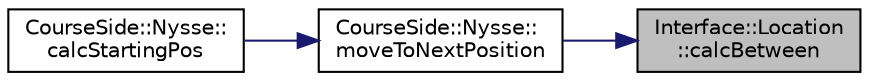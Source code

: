digraph "Interface::Location::calcBetween"
{
 // LATEX_PDF_SIZE
  edge [fontname="Helvetica",fontsize="10",labelfontname="Helvetica",labelfontsize="10"];
  node [fontname="Helvetica",fontsize="10",shape=record];
  rankdir="RL";
  Node1 [label="Interface::Location\l::calcBetween",height=0.2,width=0.4,color="black", fillcolor="grey75", style="filled", fontcolor="black",tooltip="calcBetween calculates wanted position between two locations."];
  Node1 -> Node2 [dir="back",color="midnightblue",fontsize="10",style="solid",fontname="Helvetica"];
  Node2 [label="CourseSide::Nysse::\lmoveToNextPosition",height=0.2,width=0.4,color="black", fillcolor="white", style="filled",URL="$class_course_side_1_1_nysse.html#a9c0859c491ee3ccaf7b9350c9448d0c5",tooltip=" "];
  Node2 -> Node3 [dir="back",color="midnightblue",fontsize="10",style="solid",fontname="Helvetica"];
  Node3 [label="CourseSide::Nysse::\lcalcStartingPos",height=0.2,width=0.4,color="black", fillcolor="white", style="filled",URL="$class_course_side_1_1_nysse.html#a405592985db8578b654a91748187e3a5",tooltip=" "];
}

